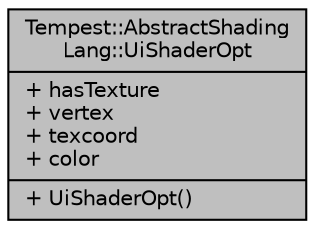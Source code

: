 digraph "Tempest::AbstractShadingLang::UiShaderOpt"
{
  edge [fontname="Helvetica",fontsize="10",labelfontname="Helvetica",labelfontsize="10"];
  node [fontname="Helvetica",fontsize="10",shape=record];
  Node1 [label="{Tempest::AbstractShading\lLang::UiShaderOpt\n|+ hasTexture\l+ vertex\l+ texcoord\l+ color\l|+ UiShaderOpt()\l}",height=0.2,width=0.4,color="black", fillcolor="grey75", style="filled", fontcolor="black"];
}
